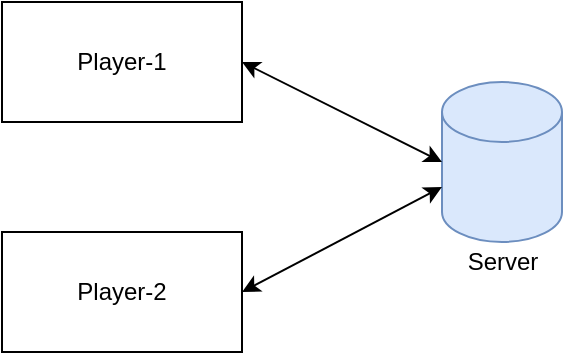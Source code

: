<mxfile>
    <diagram id="nxkjFDmZoua9dQUPbZ8g" name="Page-1">
        <mxGraphModel dx="981" dy="469" grid="1" gridSize="10" guides="1" tooltips="1" connect="1" arrows="1" fold="1" page="1" pageScale="1" pageWidth="827" pageHeight="1169" math="0" shadow="0">
            <root>
                <mxCell id="0"/>
                <mxCell id="1" parent="0"/>
                <mxCell id="4" value="" style="shape=cylinder3;whiteSpace=wrap;html=1;boundedLbl=1;backgroundOutline=1;size=15;fillColor=#dae8fc;strokeColor=#6c8ebf;" vertex="1" parent="1">
                    <mxGeometry x="540" y="180" width="60" height="80" as="geometry"/>
                </mxCell>
                <mxCell id="5" value="Server" style="text;html=1;align=center;verticalAlign=middle;resizable=0;points=[];autosize=1;strokeColor=none;fillColor=none;" vertex="1" parent="1">
                    <mxGeometry x="540" y="255" width="60" height="30" as="geometry"/>
                </mxCell>
                <mxCell id="7" value="Player-1" style="rounded=0;whiteSpace=wrap;html=1;fillColor=none;" vertex="1" parent="1">
                    <mxGeometry x="320" y="140" width="120" height="60" as="geometry"/>
                </mxCell>
                <mxCell id="8" value="Player-2" style="rounded=0;whiteSpace=wrap;html=1;fillColor=none;" vertex="1" parent="1">
                    <mxGeometry x="320" y="255" width="120" height="60" as="geometry"/>
                </mxCell>
                <mxCell id="10" value="" style="endArrow=classic;startArrow=classic;html=1;exitX=1;exitY=0.5;exitDx=0;exitDy=0;entryX=0;entryY=0.5;entryDx=0;entryDy=0;entryPerimeter=0;" edge="1" parent="1" source="7" target="4">
                    <mxGeometry width="50" height="50" relative="1" as="geometry">
                        <mxPoint x="520" y="270" as="sourcePoint"/>
                        <mxPoint x="570" y="220" as="targetPoint"/>
                    </mxGeometry>
                </mxCell>
                <mxCell id="11" value="" style="endArrow=classic;startArrow=classic;html=1;exitX=1;exitY=0.5;exitDx=0;exitDy=0;entryX=0;entryY=0;entryDx=0;entryDy=52.5;entryPerimeter=0;" edge="1" parent="1" source="8" target="4">
                    <mxGeometry width="50" height="50" relative="1" as="geometry">
                        <mxPoint x="450" y="180" as="sourcePoint"/>
                        <mxPoint x="540" y="220" as="targetPoint"/>
                    </mxGeometry>
                </mxCell>
            </root>
        </mxGraphModel>
    </diagram>
</mxfile>